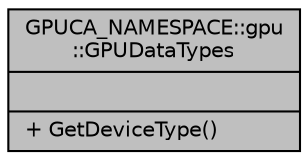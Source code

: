 digraph "GPUCA_NAMESPACE::gpu::GPUDataTypes"
{
 // INTERACTIVE_SVG=YES
  bgcolor="transparent";
  edge [fontname="Helvetica",fontsize="10",labelfontname="Helvetica",labelfontsize="10"];
  node [fontname="Helvetica",fontsize="10",shape=record];
  Node1 [label="{GPUCA_NAMESPACE::gpu\l::GPUDataTypes\n||+ GetDeviceType()\l}",height=0.2,width=0.4,color="black", fillcolor="grey75", style="filled", fontcolor="black"];
}
